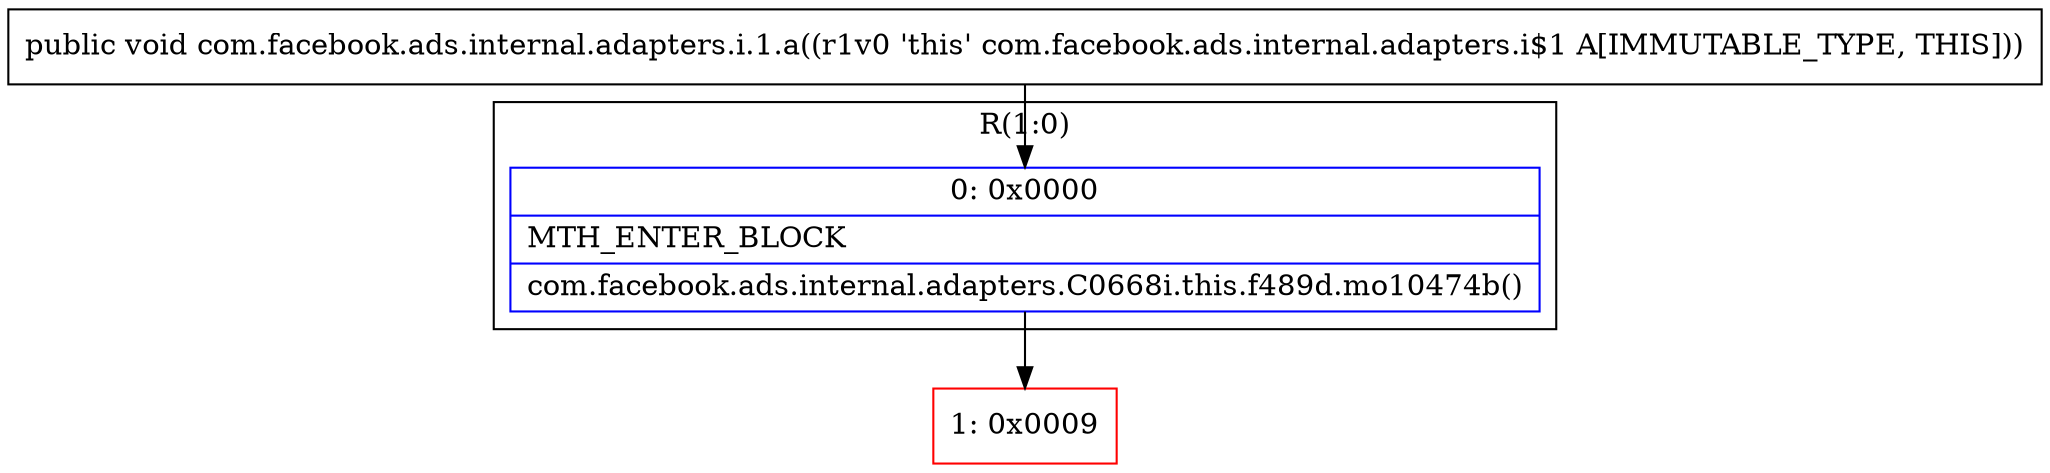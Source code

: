 digraph "CFG forcom.facebook.ads.internal.adapters.i.1.a()V" {
subgraph cluster_Region_580198181 {
label = "R(1:0)";
node [shape=record,color=blue];
Node_0 [shape=record,label="{0\:\ 0x0000|MTH_ENTER_BLOCK\l|com.facebook.ads.internal.adapters.C0668i.this.f489d.mo10474b()\l}"];
}
Node_1 [shape=record,color=red,label="{1\:\ 0x0009}"];
MethodNode[shape=record,label="{public void com.facebook.ads.internal.adapters.i.1.a((r1v0 'this' com.facebook.ads.internal.adapters.i$1 A[IMMUTABLE_TYPE, THIS])) }"];
MethodNode -> Node_0;
Node_0 -> Node_1;
}

